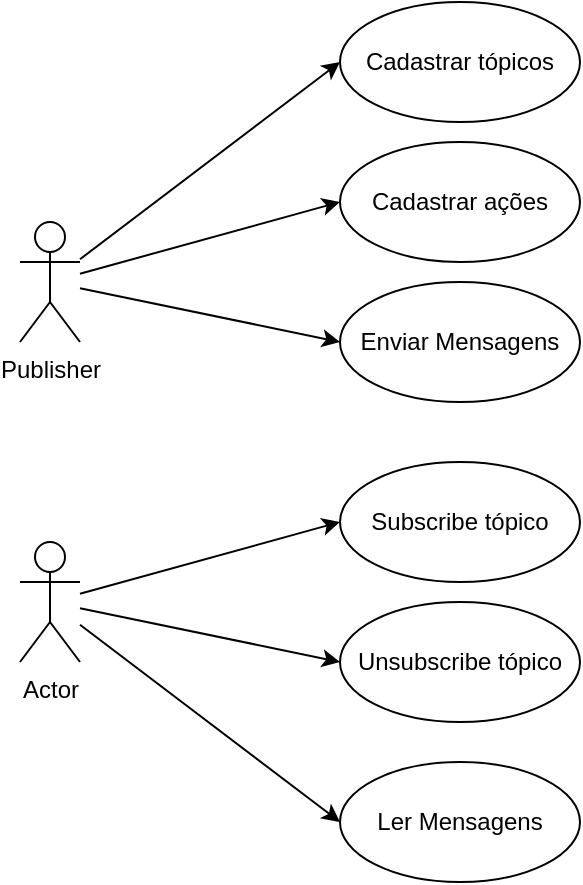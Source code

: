 <mxfile version="11.2.4" type="device" pages="1"><diagram id="_gLb_zNqgtRz4CQpQbtB" name="Page-1"><mxGraphModel dx="1041" dy="515" grid="1" gridSize="10" guides="1" tooltips="1" connect="1" arrows="1" fold="1" page="1" pageScale="1" pageWidth="827" pageHeight="1169" math="0" shadow="0"><root><mxCell id="0"/><mxCell id="1" parent="0"/><mxCell id="QfJN9gyEWjyhTZTh-w8j-7" style="edgeStyle=none;rounded=0;orthogonalLoop=1;jettySize=auto;html=1;entryX=0;entryY=0.5;entryDx=0;entryDy=0;" edge="1" parent="1" source="QfJN9gyEWjyhTZTh-w8j-1" target="QfJN9gyEWjyhTZTh-w8j-6"><mxGeometry relative="1" as="geometry"/></mxCell><mxCell id="QfJN9gyEWjyhTZTh-w8j-11" style="edgeStyle=none;rounded=0;orthogonalLoop=1;jettySize=auto;html=1;entryX=0;entryY=0.5;entryDx=0;entryDy=0;" edge="1" parent="1" source="QfJN9gyEWjyhTZTh-w8j-1" target="QfJN9gyEWjyhTZTh-w8j-8"><mxGeometry relative="1" as="geometry"/></mxCell><mxCell id="QfJN9gyEWjyhTZTh-w8j-14" style="edgeStyle=none;rounded=0;orthogonalLoop=1;jettySize=auto;html=1;entryX=0;entryY=0.5;entryDx=0;entryDy=0;" edge="1" parent="1" source="QfJN9gyEWjyhTZTh-w8j-1" target="QfJN9gyEWjyhTZTh-w8j-13"><mxGeometry relative="1" as="geometry"/></mxCell><mxCell id="QfJN9gyEWjyhTZTh-w8j-1" value="Publisher" style="shape=umlActor;verticalLabelPosition=bottom;labelBackgroundColor=#ffffff;verticalAlign=top;html=1;" vertex="1" parent="1"><mxGeometry x="20" y="120" width="30" height="60" as="geometry"/></mxCell><mxCell id="QfJN9gyEWjyhTZTh-w8j-16" style="edgeStyle=none;rounded=0;orthogonalLoop=1;jettySize=auto;html=1;entryX=0;entryY=0.5;entryDx=0;entryDy=0;" edge="1" parent="1" source="QfJN9gyEWjyhTZTh-w8j-2" target="QfJN9gyEWjyhTZTh-w8j-15"><mxGeometry relative="1" as="geometry"/></mxCell><mxCell id="QfJN9gyEWjyhTZTh-w8j-18" style="edgeStyle=none;rounded=0;orthogonalLoop=1;jettySize=auto;html=1;entryX=0;entryY=0.5;entryDx=0;entryDy=0;" edge="1" parent="1" source="QfJN9gyEWjyhTZTh-w8j-2" target="QfJN9gyEWjyhTZTh-w8j-17"><mxGeometry relative="1" as="geometry"/></mxCell><mxCell id="QfJN9gyEWjyhTZTh-w8j-20" style="edgeStyle=none;rounded=0;orthogonalLoop=1;jettySize=auto;html=1;entryX=0;entryY=0.5;entryDx=0;entryDy=0;" edge="1" parent="1" source="QfJN9gyEWjyhTZTh-w8j-2" target="QfJN9gyEWjyhTZTh-w8j-19"><mxGeometry relative="1" as="geometry"/></mxCell><mxCell id="QfJN9gyEWjyhTZTh-w8j-2" value="Actor" style="shape=umlActor;verticalLabelPosition=bottom;labelBackgroundColor=#ffffff;verticalAlign=top;html=1;" vertex="1" parent="1"><mxGeometry x="20" y="280" width="30" height="60" as="geometry"/></mxCell><mxCell id="QfJN9gyEWjyhTZTh-w8j-6" value="Cadastrar tópicos" style="ellipse;whiteSpace=wrap;html=1;" vertex="1" parent="1"><mxGeometry x="180" y="10" width="120" height="60" as="geometry"/></mxCell><mxCell id="QfJN9gyEWjyhTZTh-w8j-8" value="Cadastrar ações" style="ellipse;whiteSpace=wrap;html=1;" vertex="1" parent="1"><mxGeometry x="180" y="80" width="120" height="60" as="geometry"/></mxCell><mxCell id="QfJN9gyEWjyhTZTh-w8j-13" value="Enviar Mensagens" style="ellipse;whiteSpace=wrap;html=1;" vertex="1" parent="1"><mxGeometry x="180" y="150" width="120" height="60" as="geometry"/></mxCell><mxCell id="QfJN9gyEWjyhTZTh-w8j-15" value="Subscribe tópico" style="ellipse;whiteSpace=wrap;html=1;" vertex="1" parent="1"><mxGeometry x="180" y="240" width="120" height="60" as="geometry"/></mxCell><mxCell id="QfJN9gyEWjyhTZTh-w8j-17" value="Unsubscribe tópico" style="ellipse;whiteSpace=wrap;html=1;" vertex="1" parent="1"><mxGeometry x="180" y="310" width="120" height="60" as="geometry"/></mxCell><mxCell id="QfJN9gyEWjyhTZTh-w8j-19" value="Ler Mensagens" style="ellipse;whiteSpace=wrap;html=1;" vertex="1" parent="1"><mxGeometry x="180" y="390" width="120" height="60" as="geometry"/></mxCell></root></mxGraphModel></diagram></mxfile>